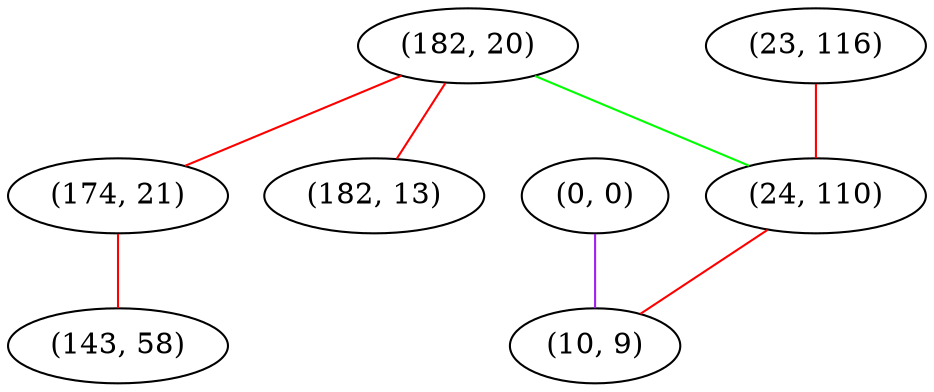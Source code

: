 graph "" {
"(182, 20)";
"(0, 0)";
"(182, 13)";
"(23, 116)";
"(24, 110)";
"(10, 9)";
"(174, 21)";
"(143, 58)";
"(182, 20)" -- "(24, 110)"  [color=green, key=0, weight=2];
"(182, 20)" -- "(182, 13)"  [color=red, key=0, weight=1];
"(182, 20)" -- "(174, 21)"  [color=red, key=0, weight=1];
"(0, 0)" -- "(10, 9)"  [color=purple, key=0, weight=4];
"(23, 116)" -- "(24, 110)"  [color=red, key=0, weight=1];
"(24, 110)" -- "(10, 9)"  [color=red, key=0, weight=1];
"(174, 21)" -- "(143, 58)"  [color=red, key=0, weight=1];
}
